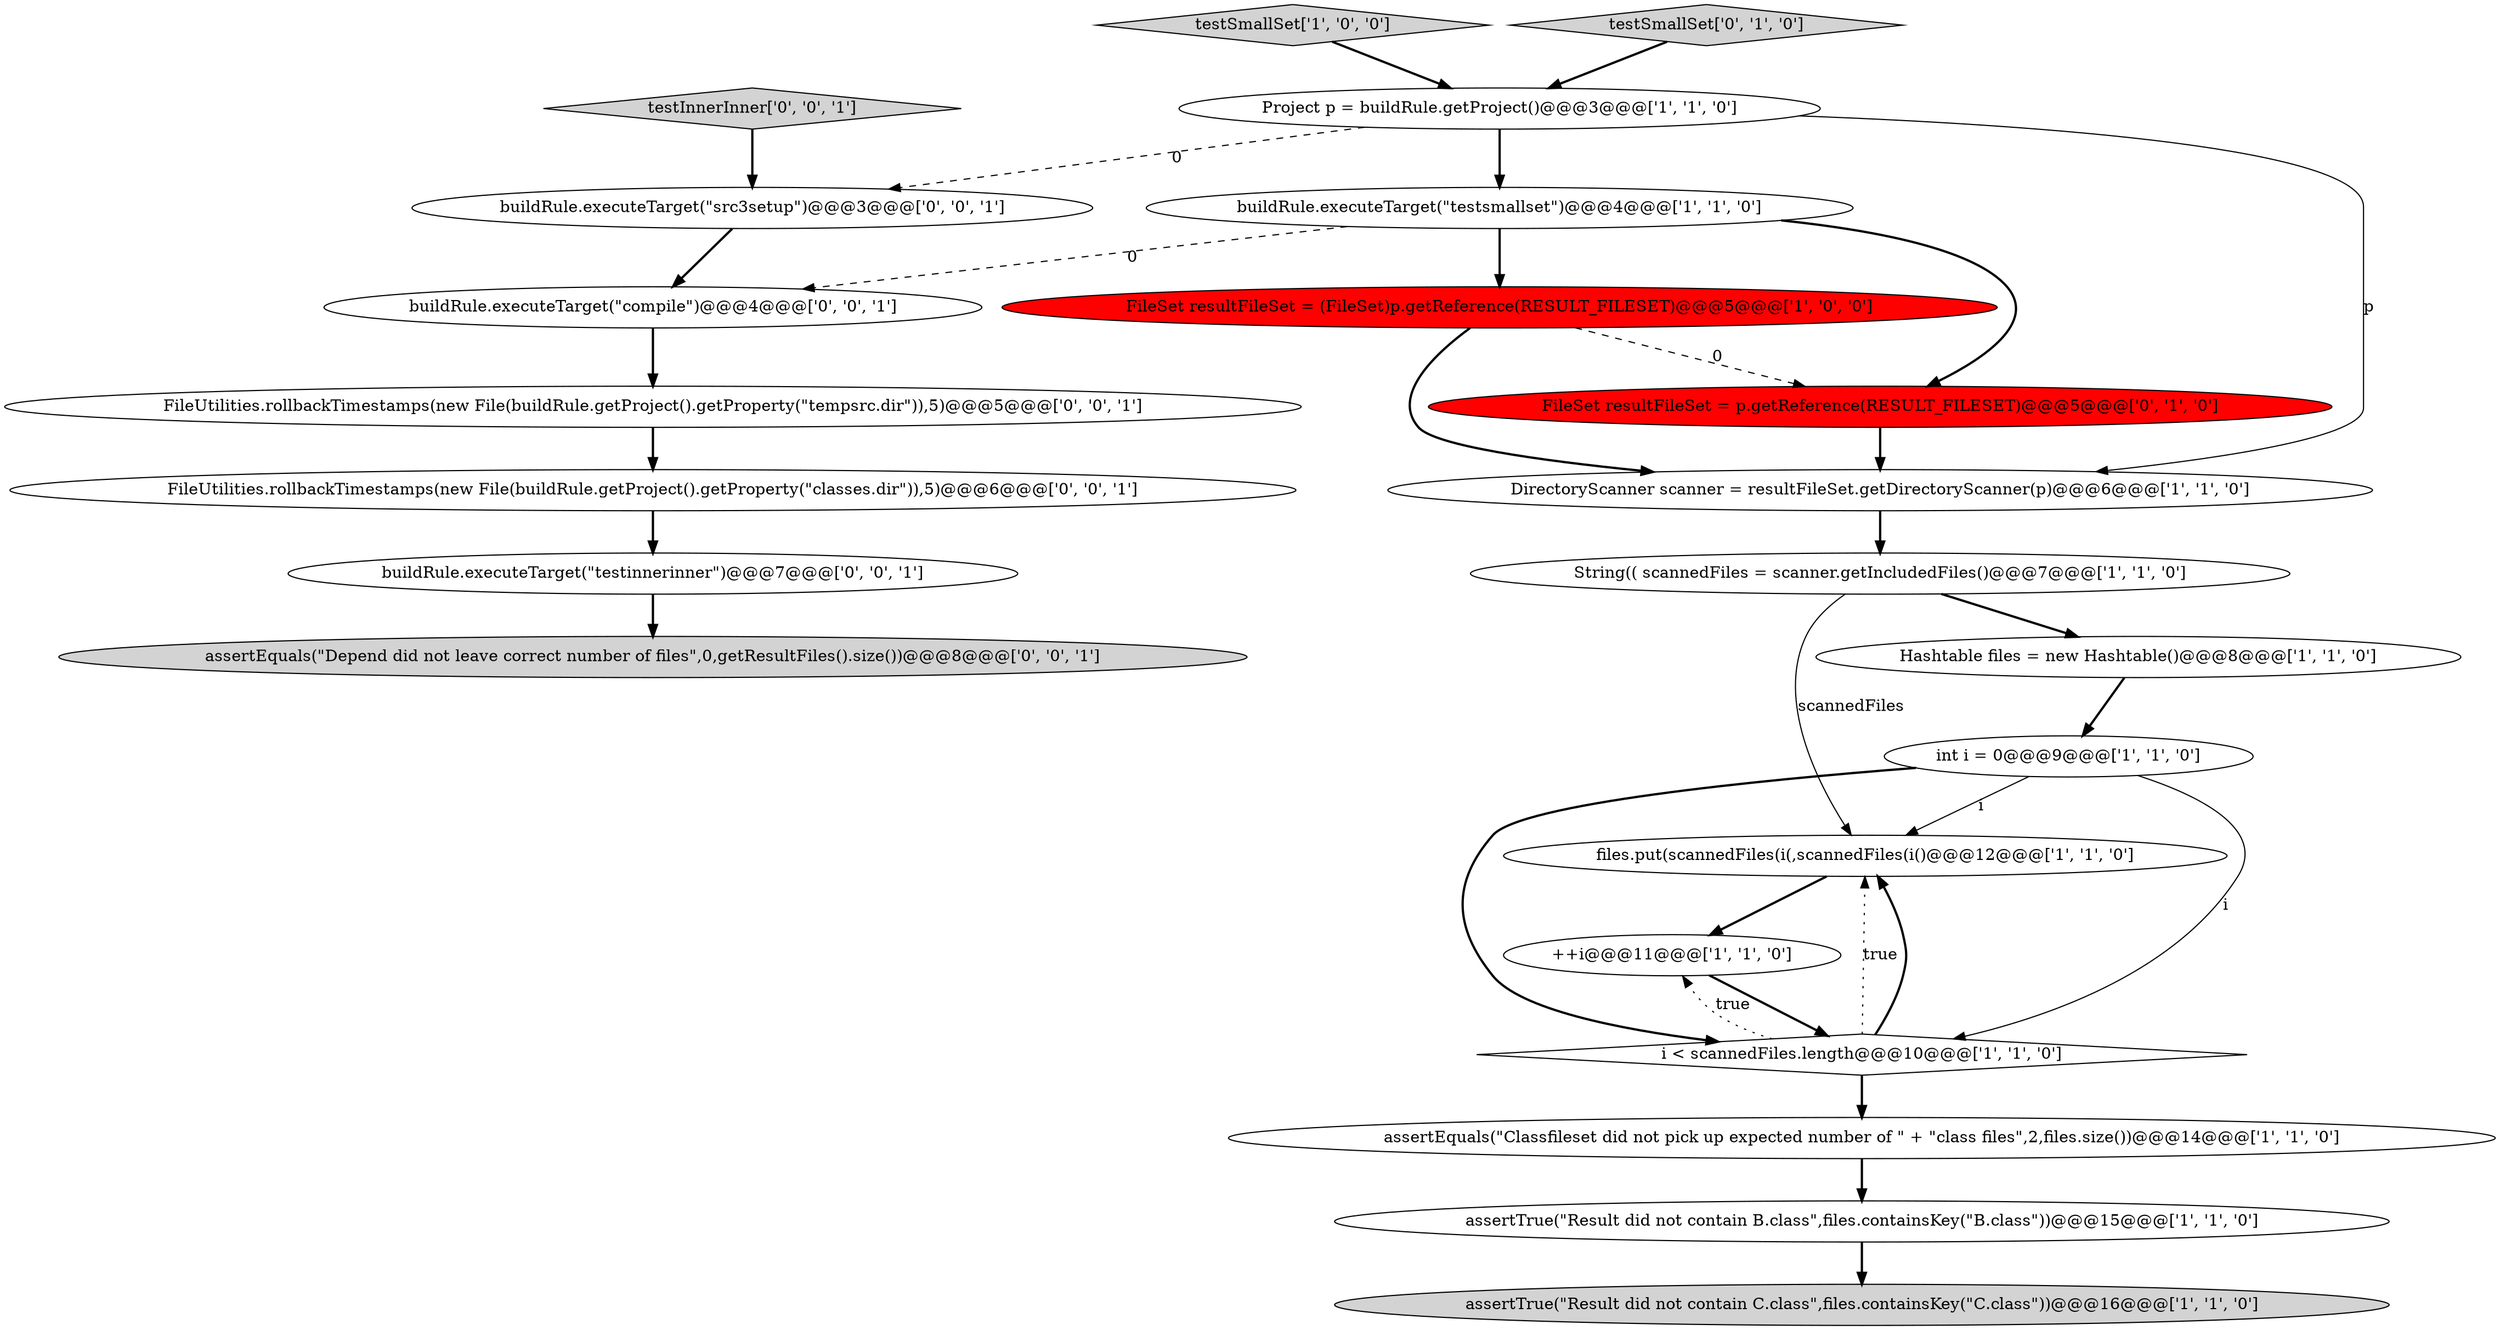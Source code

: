 digraph {
18 [style = filled, label = "FileUtilities.rollbackTimestamps(new File(buildRule.getProject().getProperty(\"classes.dir\")),5)@@@6@@@['0', '0', '1']", fillcolor = white, shape = ellipse image = "AAA0AAABBB3BBB"];
10 [style = filled, label = "assertTrue(\"Result did not contain B.class\",files.containsKey(\"B.class\"))@@@15@@@['1', '1', '0']", fillcolor = white, shape = ellipse image = "AAA0AAABBB1BBB"];
16 [style = filled, label = "testInnerInner['0', '0', '1']", fillcolor = lightgray, shape = diamond image = "AAA0AAABBB3BBB"];
0 [style = filled, label = "testSmallSet['1', '0', '0']", fillcolor = lightgray, shape = diamond image = "AAA0AAABBB1BBB"];
3 [style = filled, label = "Hashtable files = new Hashtable()@@@8@@@['1', '1', '0']", fillcolor = white, shape = ellipse image = "AAA0AAABBB1BBB"];
5 [style = filled, label = "files.put(scannedFiles(i(,scannedFiles(i()@@@12@@@['1', '1', '0']", fillcolor = white, shape = ellipse image = "AAA0AAABBB1BBB"];
7 [style = filled, label = "FileSet resultFileSet = (FileSet)p.getReference(RESULT_FILESET)@@@5@@@['1', '0', '0']", fillcolor = red, shape = ellipse image = "AAA1AAABBB1BBB"];
1 [style = filled, label = "assertEquals(\"Classfileset did not pick up expected number of \" + \"class files\",2,files.size())@@@14@@@['1', '1', '0']", fillcolor = white, shape = ellipse image = "AAA0AAABBB1BBB"];
17 [style = filled, label = "FileUtilities.rollbackTimestamps(new File(buildRule.getProject().getProperty(\"tempsrc.dir\")),5)@@@5@@@['0', '0', '1']", fillcolor = white, shape = ellipse image = "AAA0AAABBB3BBB"];
20 [style = filled, label = "buildRule.executeTarget(\"src3setup\")@@@3@@@['0', '0', '1']", fillcolor = white, shape = ellipse image = "AAA0AAABBB3BBB"];
11 [style = filled, label = "buildRule.executeTarget(\"testsmallset\")@@@4@@@['1', '1', '0']", fillcolor = white, shape = ellipse image = "AAA0AAABBB1BBB"];
9 [style = filled, label = "Project p = buildRule.getProject()@@@3@@@['1', '1', '0']", fillcolor = white, shape = ellipse image = "AAA0AAABBB1BBB"];
2 [style = filled, label = "++i@@@11@@@['1', '1', '0']", fillcolor = white, shape = ellipse image = "AAA0AAABBB1BBB"];
8 [style = filled, label = "int i = 0@@@9@@@['1', '1', '0']", fillcolor = white, shape = ellipse image = "AAA0AAABBB1BBB"];
4 [style = filled, label = "i < scannedFiles.length@@@10@@@['1', '1', '0']", fillcolor = white, shape = diamond image = "AAA0AAABBB1BBB"];
19 [style = filled, label = "buildRule.executeTarget(\"compile\")@@@4@@@['0', '0', '1']", fillcolor = white, shape = ellipse image = "AAA0AAABBB3BBB"];
21 [style = filled, label = "buildRule.executeTarget(\"testinnerinner\")@@@7@@@['0', '0', '1']", fillcolor = white, shape = ellipse image = "AAA0AAABBB3BBB"];
13 [style = filled, label = "DirectoryScanner scanner = resultFileSet.getDirectoryScanner(p)@@@6@@@['1', '1', '0']", fillcolor = white, shape = ellipse image = "AAA0AAABBB1BBB"];
15 [style = filled, label = "testSmallSet['0', '1', '0']", fillcolor = lightgray, shape = diamond image = "AAA0AAABBB2BBB"];
22 [style = filled, label = "assertEquals(\"Depend did not leave correct number of files\",0,getResultFiles().size())@@@8@@@['0', '0', '1']", fillcolor = lightgray, shape = ellipse image = "AAA0AAABBB3BBB"];
6 [style = filled, label = "String(( scannedFiles = scanner.getIncludedFiles()@@@7@@@['1', '1', '0']", fillcolor = white, shape = ellipse image = "AAA0AAABBB1BBB"];
14 [style = filled, label = "FileSet resultFileSet = p.getReference(RESULT_FILESET)@@@5@@@['0', '1', '0']", fillcolor = red, shape = ellipse image = "AAA1AAABBB2BBB"];
12 [style = filled, label = "assertTrue(\"Result did not contain C.class\",files.containsKey(\"C.class\"))@@@16@@@['1', '1', '0']", fillcolor = lightgray, shape = ellipse image = "AAA0AAABBB1BBB"];
7->13 [style = bold, label=""];
9->20 [style = dashed, label="0"];
6->3 [style = bold, label=""];
4->5 [style = dotted, label="true"];
6->5 [style = solid, label="scannedFiles"];
0->9 [style = bold, label=""];
9->11 [style = bold, label=""];
11->14 [style = bold, label=""];
7->14 [style = dashed, label="0"];
19->17 [style = bold, label=""];
2->4 [style = bold, label=""];
5->2 [style = bold, label=""];
21->22 [style = bold, label=""];
10->12 [style = bold, label=""];
15->9 [style = bold, label=""];
8->5 [style = solid, label="i"];
3->8 [style = bold, label=""];
11->19 [style = dashed, label="0"];
11->7 [style = bold, label=""];
4->1 [style = bold, label=""];
9->13 [style = solid, label="p"];
8->4 [style = bold, label=""];
13->6 [style = bold, label=""];
14->13 [style = bold, label=""];
18->21 [style = bold, label=""];
20->19 [style = bold, label=""];
1->10 [style = bold, label=""];
16->20 [style = bold, label=""];
4->5 [style = bold, label=""];
8->4 [style = solid, label="i"];
4->2 [style = dotted, label="true"];
17->18 [style = bold, label=""];
}
